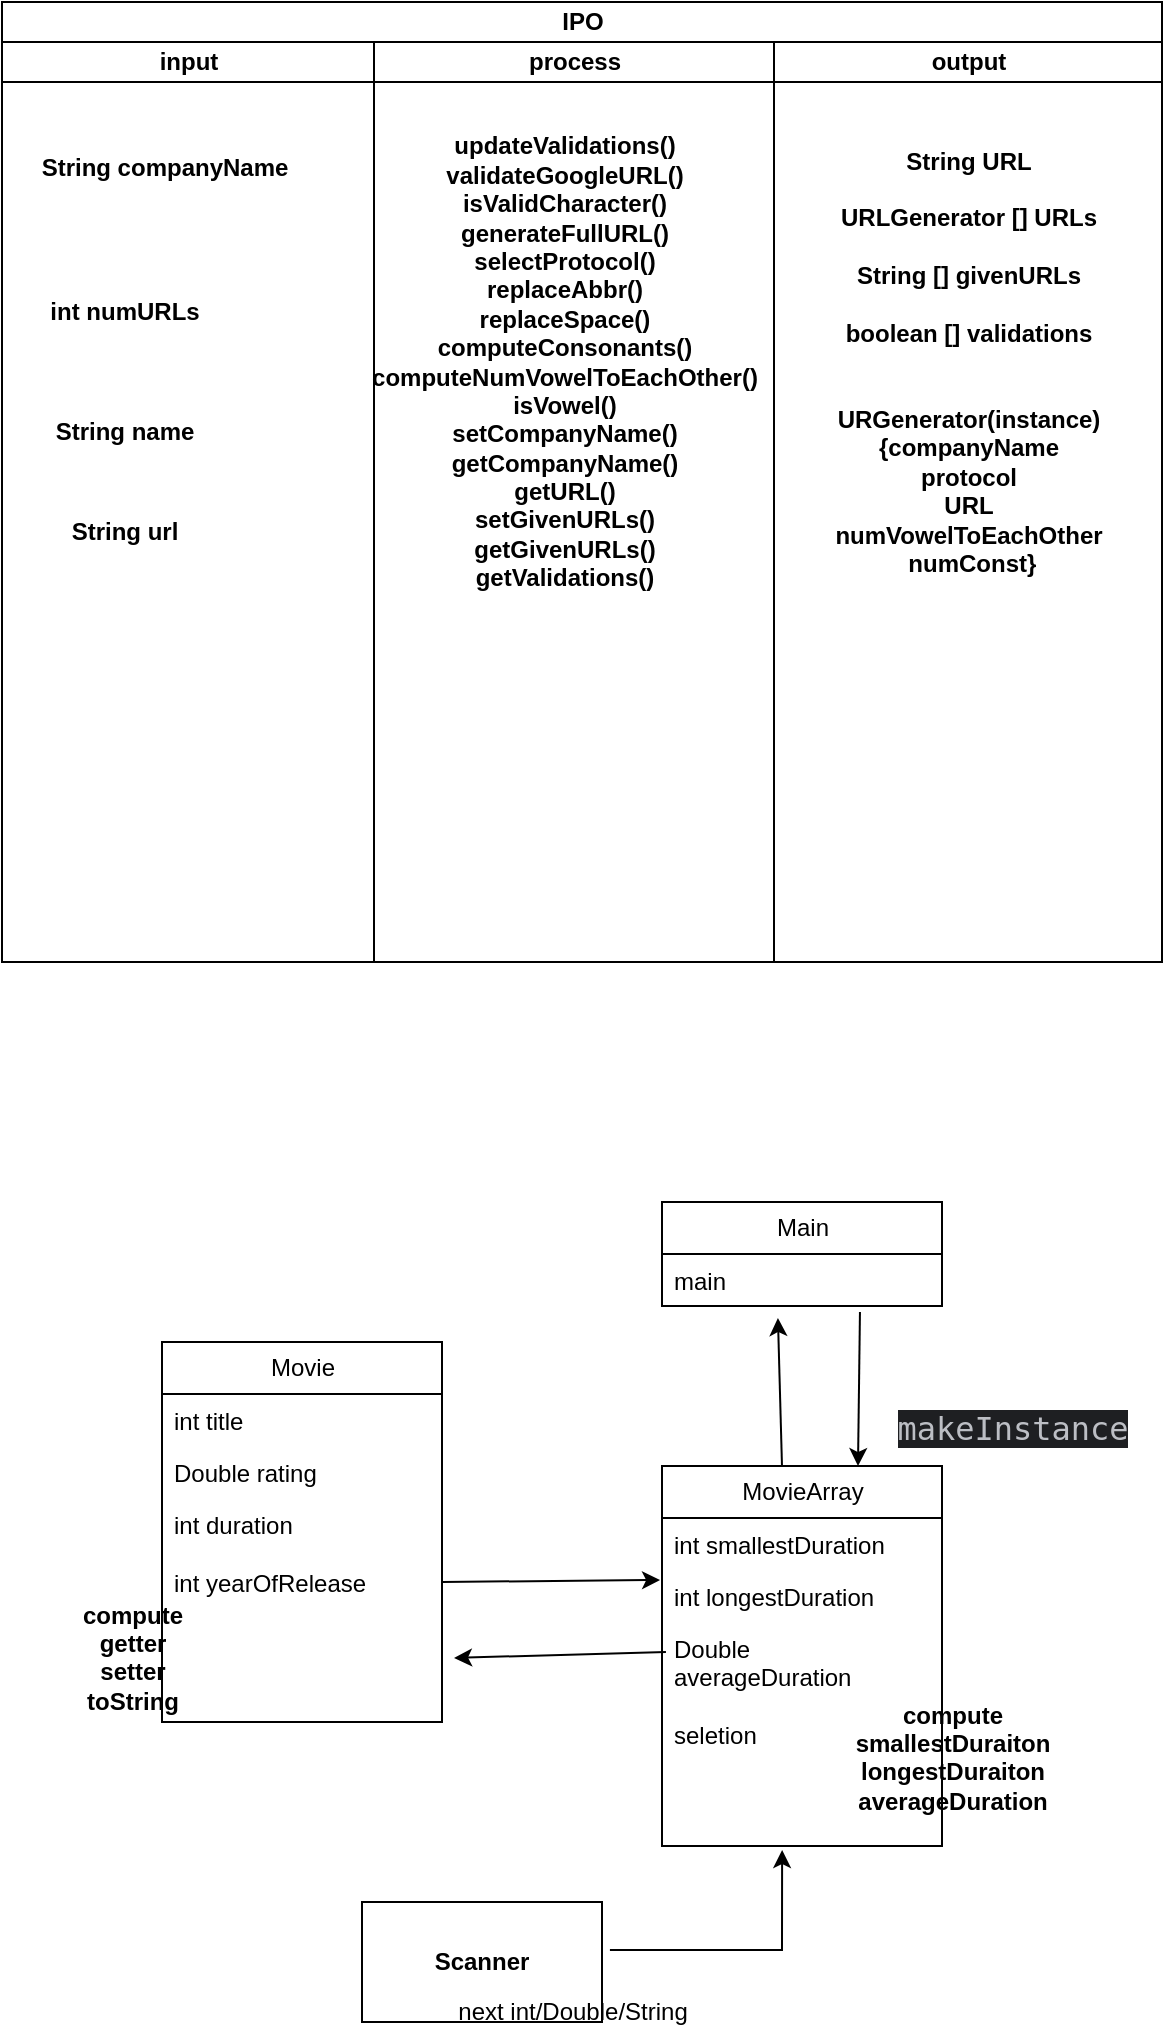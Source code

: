 <mxfile version="22.1.17" type="github">
  <diagram name="Page-1" id="2pLw4hPvIRvH5XoqW0cz">
    <mxGraphModel dx="1050" dy="577" grid="1" gridSize="10" guides="1" tooltips="1" connect="1" arrows="1" fold="1" page="1" pageScale="1" pageWidth="850" pageHeight="1100" math="0" shadow="0">
      <root>
        <mxCell id="0" />
        <mxCell id="1" parent="0" />
        <mxCell id="O7gluF3XehvBtnMc8E2w-17" value="&lt;b&gt;IPO&lt;/b&gt;" style="swimlane;childLayout=stackLayout;resizeParent=1;resizeParentMax=0;startSize=20;html=1;" vertex="1" parent="1">
          <mxGeometry x="140.0" y="70" width="580" height="480" as="geometry" />
        </mxCell>
        <mxCell id="O7gluF3XehvBtnMc8E2w-18" value="&lt;b&gt;input&lt;/b&gt;" style="swimlane;startSize=20;html=1;" vertex="1" parent="O7gluF3XehvBtnMc8E2w-17">
          <mxGeometry y="20" width="186" height="460" as="geometry" />
        </mxCell>
        <mxCell id="O7gluF3XehvBtnMc8E2w-19" value="&lt;b&gt;String url&lt;br&gt;&lt;/b&gt;" style="text;html=1;align=center;verticalAlign=middle;resizable=0;points=[];autosize=1;strokeColor=none;fillColor=none;" vertex="1" parent="O7gluF3XehvBtnMc8E2w-18">
          <mxGeometry x="21.0" y="230" width="80" height="30" as="geometry" />
        </mxCell>
        <mxCell id="O7gluF3XehvBtnMc8E2w-20" value="&lt;b&gt;String name&lt;br&gt;&lt;/b&gt;" style="text;html=1;align=center;verticalAlign=middle;resizable=0;points=[];autosize=1;strokeColor=none;fillColor=none;" vertex="1" parent="O7gluF3XehvBtnMc8E2w-18">
          <mxGeometry x="16.0" y="180" width="90" height="30" as="geometry" />
        </mxCell>
        <mxCell id="O7gluF3XehvBtnMc8E2w-21" value="&lt;b&gt;int numURLs&lt;br&gt;&lt;/b&gt;" style="text;html=1;align=center;verticalAlign=middle;resizable=0;points=[];autosize=1;strokeColor=none;fillColor=none;" vertex="1" parent="O7gluF3XehvBtnMc8E2w-18">
          <mxGeometry x="11.0" y="120" width="100" height="30" as="geometry" />
        </mxCell>
        <mxCell id="O7gluF3XehvBtnMc8E2w-22" value="&lt;b&gt;String companyName&lt;br&gt;&lt;/b&gt;" style="text;html=1;align=center;verticalAlign=middle;resizable=0;points=[];autosize=1;strokeColor=none;fillColor=none;" vertex="1" parent="O7gluF3XehvBtnMc8E2w-18">
          <mxGeometry x="11.0" y="48" width="140" height="30" as="geometry" />
        </mxCell>
        <mxCell id="O7gluF3XehvBtnMc8E2w-24" value="process" style="swimlane;startSize=20;html=1;" vertex="1" parent="O7gluF3XehvBtnMc8E2w-17">
          <mxGeometry x="186" y="20" width="200" height="460" as="geometry" />
        </mxCell>
        <mxCell id="O7gluF3XehvBtnMc8E2w-25" value="&lt;b style=&quot;&quot;&gt;updateValidations()&lt;br&gt;validateGoogleURL()&lt;br&gt;isValidCharacter()&lt;br&gt;generateFullURL()&lt;br&gt;selectProtocol()&lt;br&gt;replaceAbbr()&lt;br&gt;replaceSpace()&lt;br&gt;computeConsonants()&lt;br&gt;computeNumVowelToEachOther()&lt;br&gt;isVowel()&lt;br&gt;setCompanyName()&lt;br&gt;getCompanyName()&lt;br&gt;getURL()&lt;br&gt;setGivenURLs()&lt;br&gt;getGivenURLs()&lt;br&gt;getValidations()&lt;br&gt;&lt;/b&gt;" style="text;html=1;align=center;verticalAlign=middle;resizable=0;points=[];autosize=1;strokeColor=none;fillColor=none;" vertex="1" parent="O7gluF3XehvBtnMc8E2w-24">
          <mxGeometry x="-10" y="40" width="210" height="240" as="geometry" />
        </mxCell>
        <mxCell id="O7gluF3XehvBtnMc8E2w-26" value="output" style="swimlane;startSize=20;html=1;" vertex="1" parent="O7gluF3XehvBtnMc8E2w-17">
          <mxGeometry x="386" y="20" width="194" height="460" as="geometry" />
        </mxCell>
        <mxCell id="O7gluF3XehvBtnMc8E2w-27" value="&lt;div&gt;&lt;b&gt;String URL&lt;/b&gt;&lt;/div&gt;&lt;br&gt;&lt;div&gt;&lt;b&gt;URLGenerator [] URLs&lt;/b&gt;&lt;/div&gt;&lt;div&gt;&lt;b&gt;&lt;br&gt;&lt;/b&gt;&lt;/div&gt;&lt;div&gt;&lt;b&gt;String [] givenURLs&lt;/b&gt;&lt;/div&gt;&lt;div&gt;&lt;b&gt;&lt;br&gt;&lt;/b&gt;&lt;/div&gt;&lt;div&gt;&lt;b&gt;boolean [] validations&lt;br&gt;&lt;/b&gt;&lt;/div&gt;&lt;div&gt;&lt;b&gt;&lt;br&gt;&lt;/b&gt;&lt;/div&gt;&lt;div&gt;&lt;b&gt;&lt;br&gt;&lt;/b&gt;&lt;/div&gt;&lt;div&gt;&lt;b&gt;URGenerator(instance)&lt;/b&gt;&lt;/div&gt;&lt;div&gt;&lt;b&gt;{companyName&lt;/b&gt;&lt;/div&gt;&lt;div&gt;&lt;b&gt;protocol&lt;/b&gt;&lt;/div&gt;&lt;div&gt;&lt;b&gt;URL&lt;/b&gt;&lt;/div&gt;&lt;div&gt;&lt;b&gt;numVowelToEachOther&lt;/b&gt;&lt;/div&gt;&lt;div&gt;&lt;b&gt;&amp;nbsp;numConst}&lt;br&gt;&lt;/b&gt;&lt;/div&gt;" style="text;html=1;align=center;verticalAlign=middle;resizable=0;points=[];autosize=1;strokeColor=none;fillColor=none;" vertex="1" parent="O7gluF3XehvBtnMc8E2w-26">
          <mxGeometry x="17" y="45" width="160" height="230" as="geometry" />
        </mxCell>
        <mxCell id="O7gluF3XehvBtnMc8E2w-28" value="Movie" style="swimlane;fontStyle=0;childLayout=stackLayout;horizontal=1;startSize=26;fillColor=none;horizontalStack=0;resizeParent=1;resizeParentMax=0;resizeLast=0;collapsible=1;marginBottom=0;html=1;" vertex="1" parent="1">
          <mxGeometry x="220" y="740" width="140" height="190" as="geometry" />
        </mxCell>
        <mxCell id="O7gluF3XehvBtnMc8E2w-29" value="int title" style="text;strokeColor=none;fillColor=none;align=left;verticalAlign=top;spacingLeft=4;spacingRight=4;overflow=hidden;rotatable=0;points=[[0,0.5],[1,0.5]];portConstraint=eastwest;whiteSpace=wrap;html=1;" vertex="1" parent="O7gluF3XehvBtnMc8E2w-28">
          <mxGeometry y="26" width="140" height="26" as="geometry" />
        </mxCell>
        <mxCell id="O7gluF3XehvBtnMc8E2w-30" value="Double rating" style="text;strokeColor=none;fillColor=none;align=left;verticalAlign=top;spacingLeft=4;spacingRight=4;overflow=hidden;rotatable=0;points=[[0,0.5],[1,0.5]];portConstraint=eastwest;whiteSpace=wrap;html=1;" vertex="1" parent="O7gluF3XehvBtnMc8E2w-28">
          <mxGeometry y="52" width="140" height="26" as="geometry" />
        </mxCell>
        <mxCell id="O7gluF3XehvBtnMc8E2w-31" value="&lt;div&gt;int duration&lt;/div&gt;&lt;div&gt;&lt;br&gt;&lt;/div&gt;&lt;div&gt;int yearOfRelease&lt;br&gt;&lt;/div&gt;" style="text;strokeColor=none;fillColor=none;align=left;verticalAlign=top;spacingLeft=4;spacingRight=4;overflow=hidden;rotatable=0;points=[[0,0.5],[1,0.5]];portConstraint=eastwest;whiteSpace=wrap;html=1;" vertex="1" parent="O7gluF3XehvBtnMc8E2w-28">
          <mxGeometry y="78" width="140" height="112" as="geometry" />
        </mxCell>
        <mxCell id="O7gluF3XehvBtnMc8E2w-32" value="Main" style="swimlane;fontStyle=0;childLayout=stackLayout;horizontal=1;startSize=26;fillColor=none;horizontalStack=0;resizeParent=1;resizeParentMax=0;resizeLast=0;collapsible=1;marginBottom=0;html=1;" vertex="1" parent="1">
          <mxGeometry x="470" y="670" width="140" height="52" as="geometry" />
        </mxCell>
        <mxCell id="O7gluF3XehvBtnMc8E2w-33" value="main" style="text;strokeColor=none;fillColor=none;align=left;verticalAlign=top;spacingLeft=4;spacingRight=4;overflow=hidden;rotatable=0;points=[[0,0.5],[1,0.5]];portConstraint=eastwest;whiteSpace=wrap;html=1;" vertex="1" parent="O7gluF3XehvBtnMc8E2w-32">
          <mxGeometry y="26" width="140" height="26" as="geometry" />
        </mxCell>
        <mxCell id="O7gluF3XehvBtnMc8E2w-34" value="MovieArray" style="swimlane;fontStyle=0;childLayout=stackLayout;horizontal=1;startSize=26;fillColor=none;horizontalStack=0;resizeParent=1;resizeParentMax=0;resizeLast=0;collapsible=1;marginBottom=0;html=1;" vertex="1" parent="1">
          <mxGeometry x="470" y="802" width="140" height="190" as="geometry" />
        </mxCell>
        <mxCell id="O7gluF3XehvBtnMc8E2w-35" value="int smallestDuration" style="text;strokeColor=none;fillColor=none;align=left;verticalAlign=top;spacingLeft=4;spacingRight=4;overflow=hidden;rotatable=0;points=[[0,0.5],[1,0.5]];portConstraint=eastwest;whiteSpace=wrap;html=1;" vertex="1" parent="O7gluF3XehvBtnMc8E2w-34">
          <mxGeometry y="26" width="140" height="26" as="geometry" />
        </mxCell>
        <mxCell id="O7gluF3XehvBtnMc8E2w-36" value="int longestDuration" style="text;strokeColor=none;fillColor=none;align=left;verticalAlign=top;spacingLeft=4;spacingRight=4;overflow=hidden;rotatable=0;points=[[0,0.5],[1,0.5]];portConstraint=eastwest;whiteSpace=wrap;html=1;" vertex="1" parent="O7gluF3XehvBtnMc8E2w-34">
          <mxGeometry y="52" width="140" height="26" as="geometry" />
        </mxCell>
        <mxCell id="O7gluF3XehvBtnMc8E2w-37" value="&lt;div&gt;Double averageDuration&lt;/div&gt;&lt;div&gt;&lt;br&gt;&lt;/div&gt;&lt;div&gt;seletion&lt;br&gt;&lt;/div&gt;" style="text;strokeColor=none;fillColor=none;align=left;verticalAlign=top;spacingLeft=4;spacingRight=4;overflow=hidden;rotatable=0;points=[[0,0.5],[1,0.5]];portConstraint=eastwest;whiteSpace=wrap;html=1;" vertex="1" parent="O7gluF3XehvBtnMc8E2w-34">
          <mxGeometry y="78" width="140" height="112" as="geometry" />
        </mxCell>
        <mxCell id="O7gluF3XehvBtnMc8E2w-38" value="" style="endArrow=classic;html=1;rounded=0;entryX=0.414;entryY=1.182;entryDx=0;entryDy=0;entryPerimeter=0;" edge="1" parent="1">
          <mxGeometry width="50" height="50" relative="1" as="geometry">
            <mxPoint x="530" y="802" as="sourcePoint" />
            <mxPoint x="527.96" y="728.004" as="targetPoint" />
          </mxGeometry>
        </mxCell>
        <mxCell id="O7gluF3XehvBtnMc8E2w-39" value="" style="endArrow=classic;html=1;rounded=0;entryX=-0.007;entryY=1.192;entryDx=0;entryDy=0;entryPerimeter=0;" edge="1" parent="1" target="O7gluF3XehvBtnMc8E2w-35">
          <mxGeometry width="50" height="50" relative="1" as="geometry">
            <mxPoint x="360" y="860" as="sourcePoint" />
            <mxPoint x="410" y="810" as="targetPoint" />
          </mxGeometry>
        </mxCell>
        <mxCell id="O7gluF3XehvBtnMc8E2w-40" value="" style="endArrow=classic;html=1;rounded=0;exitX=0.014;exitY=0.134;exitDx=0;exitDy=0;exitPerimeter=0;entryX=1.043;entryY=0.714;entryDx=0;entryDy=0;entryPerimeter=0;" edge="1" parent="1" source="O7gluF3XehvBtnMc8E2w-37" target="O7gluF3XehvBtnMc8E2w-31">
          <mxGeometry width="50" height="50" relative="1" as="geometry">
            <mxPoint x="371" y="911" as="sourcePoint" />
            <mxPoint x="450" y="920" as="targetPoint" />
          </mxGeometry>
        </mxCell>
        <mxCell id="O7gluF3XehvBtnMc8E2w-41" value="" style="endArrow=classic;html=1;rounded=0;exitX=0.707;exitY=1.045;exitDx=0;exitDy=0;exitPerimeter=0;" edge="1" parent="1">
          <mxGeometry width="50" height="50" relative="1" as="geometry">
            <mxPoint x="568.98" y="724.99" as="sourcePoint" />
            <mxPoint x="568" y="802" as="targetPoint" />
          </mxGeometry>
        </mxCell>
        <mxCell id="O7gluF3XehvBtnMc8E2w-42" value="&lt;b&gt;Scanner&lt;/b&gt;" style="rounded=0;whiteSpace=wrap;html=1;" vertex="1" parent="1">
          <mxGeometry x="320" y="1020" width="120" height="60" as="geometry" />
        </mxCell>
        <mxCell id="O7gluF3XehvBtnMc8E2w-43" value="" style="endArrow=classic;html=1;rounded=0;exitX=1.033;exitY=0.4;exitDx=0;exitDy=0;exitPerimeter=0;entryX=0.429;entryY=1.018;entryDx=0;entryDy=0;entryPerimeter=0;" edge="1" parent="1" source="O7gluF3XehvBtnMc8E2w-42" target="O7gluF3XehvBtnMc8E2w-37">
          <mxGeometry width="50" height="50" relative="1" as="geometry">
            <mxPoint x="270" y="1062" as="sourcePoint" />
            <mxPoint x="550" y="1040" as="targetPoint" />
            <Array as="points">
              <mxPoint x="530" y="1044" />
            </Array>
          </mxGeometry>
        </mxCell>
        <mxCell id="O7gluF3XehvBtnMc8E2w-44" value="&lt;div&gt;&lt;b&gt;compute&lt;/b&gt;&lt;/div&gt;&lt;div&gt;&lt;b&gt;getter&lt;/b&gt;&lt;/div&gt;&lt;div&gt;&lt;b&gt;setter&lt;/b&gt;&lt;/div&gt;&lt;div&gt;&lt;b&gt;toString&lt;br&gt;&lt;/b&gt;&lt;/div&gt;&lt;b&gt;&lt;br&gt;&lt;/b&gt;" style="text;html=1;align=center;verticalAlign=middle;resizable=0;points=[];autosize=1;strokeColor=none;fillColor=none;" vertex="1" parent="1">
          <mxGeometry x="170" y="860" width="70" height="90" as="geometry" />
        </mxCell>
        <mxCell id="O7gluF3XehvBtnMc8E2w-45" value="next int/Double/String" style="text;html=1;align=center;verticalAlign=middle;resizable=0;points=[];autosize=1;strokeColor=none;fillColor=none;" vertex="1" parent="1">
          <mxGeometry x="360" y="1060" width="130" height="30" as="geometry" />
        </mxCell>
        <mxCell id="O7gluF3XehvBtnMc8E2w-46" value="&lt;div style=&quot;background-color:#1e1f22;color:#bcbec4&quot;&gt;&lt;pre style=&quot;font-family:&#39;JetBrains Mono&#39;,monospace;font-size:12.0pt;&quot;&gt;makeInstance&lt;/pre&gt;&lt;/div&gt;" style="text;html=1;align=center;verticalAlign=middle;resizable=0;points=[];autosize=1;strokeColor=none;fillColor=none;" vertex="1" parent="1">
          <mxGeometry x="580" y="753" width="130" height="60" as="geometry" />
        </mxCell>
        <mxCell id="O7gluF3XehvBtnMc8E2w-47" value="&lt;div&gt;&lt;b&gt;compute&lt;/b&gt;&lt;/div&gt;&lt;div&gt;&lt;b&gt;smallestDuraiton&lt;/b&gt;&lt;/div&gt;&lt;div&gt;&lt;b&gt;longestDuraiton&lt;/b&gt;&lt;/div&gt;&lt;div&gt;&lt;b&gt;averageDuration&lt;br&gt;&lt;/b&gt;&lt;/div&gt;&lt;b&gt;&lt;br&gt;&lt;/b&gt;" style="text;html=1;align=center;verticalAlign=middle;resizable=0;points=[];autosize=1;strokeColor=none;fillColor=none;" vertex="1" parent="1">
          <mxGeometry x="555" y="910" width="120" height="90" as="geometry" />
        </mxCell>
      </root>
    </mxGraphModel>
  </diagram>
</mxfile>
